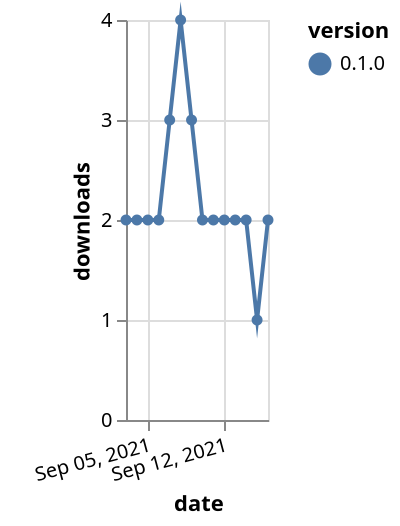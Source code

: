 {"$schema": "https://vega.github.io/schema/vega-lite/v5.json", "description": "A simple bar chart with embedded data.", "data": {"values": [{"date": "2021-09-03", "total": 1918, "delta": 2, "version": "0.1.0"}, {"date": "2021-09-04", "total": 1920, "delta": 2, "version": "0.1.0"}, {"date": "2021-09-05", "total": 1922, "delta": 2, "version": "0.1.0"}, {"date": "2021-09-06", "total": 1924, "delta": 2, "version": "0.1.0"}, {"date": "2021-09-07", "total": 1927, "delta": 3, "version": "0.1.0"}, {"date": "2021-09-08", "total": 1931, "delta": 4, "version": "0.1.0"}, {"date": "2021-09-09", "total": 1934, "delta": 3, "version": "0.1.0"}, {"date": "2021-09-10", "total": 1936, "delta": 2, "version": "0.1.0"}, {"date": "2021-09-11", "total": 1938, "delta": 2, "version": "0.1.0"}, {"date": "2021-09-12", "total": 1940, "delta": 2, "version": "0.1.0"}, {"date": "2021-09-13", "total": 1942, "delta": 2, "version": "0.1.0"}, {"date": "2021-09-14", "total": 1944, "delta": 2, "version": "0.1.0"}, {"date": "2021-09-15", "total": 1945, "delta": 1, "version": "0.1.0"}, {"date": "2021-09-16", "total": 1947, "delta": 2, "version": "0.1.0"}]}, "width": "container", "mark": {"type": "line", "point": {"filled": true}}, "encoding": {"x": {"field": "date", "type": "temporal", "timeUnit": "yearmonthdate", "title": "date", "axis": {"labelAngle": -15}}, "y": {"field": "delta", "type": "quantitative", "title": "downloads"}, "color": {"field": "version", "type": "nominal"}, "tooltip": {"field": "delta"}}}